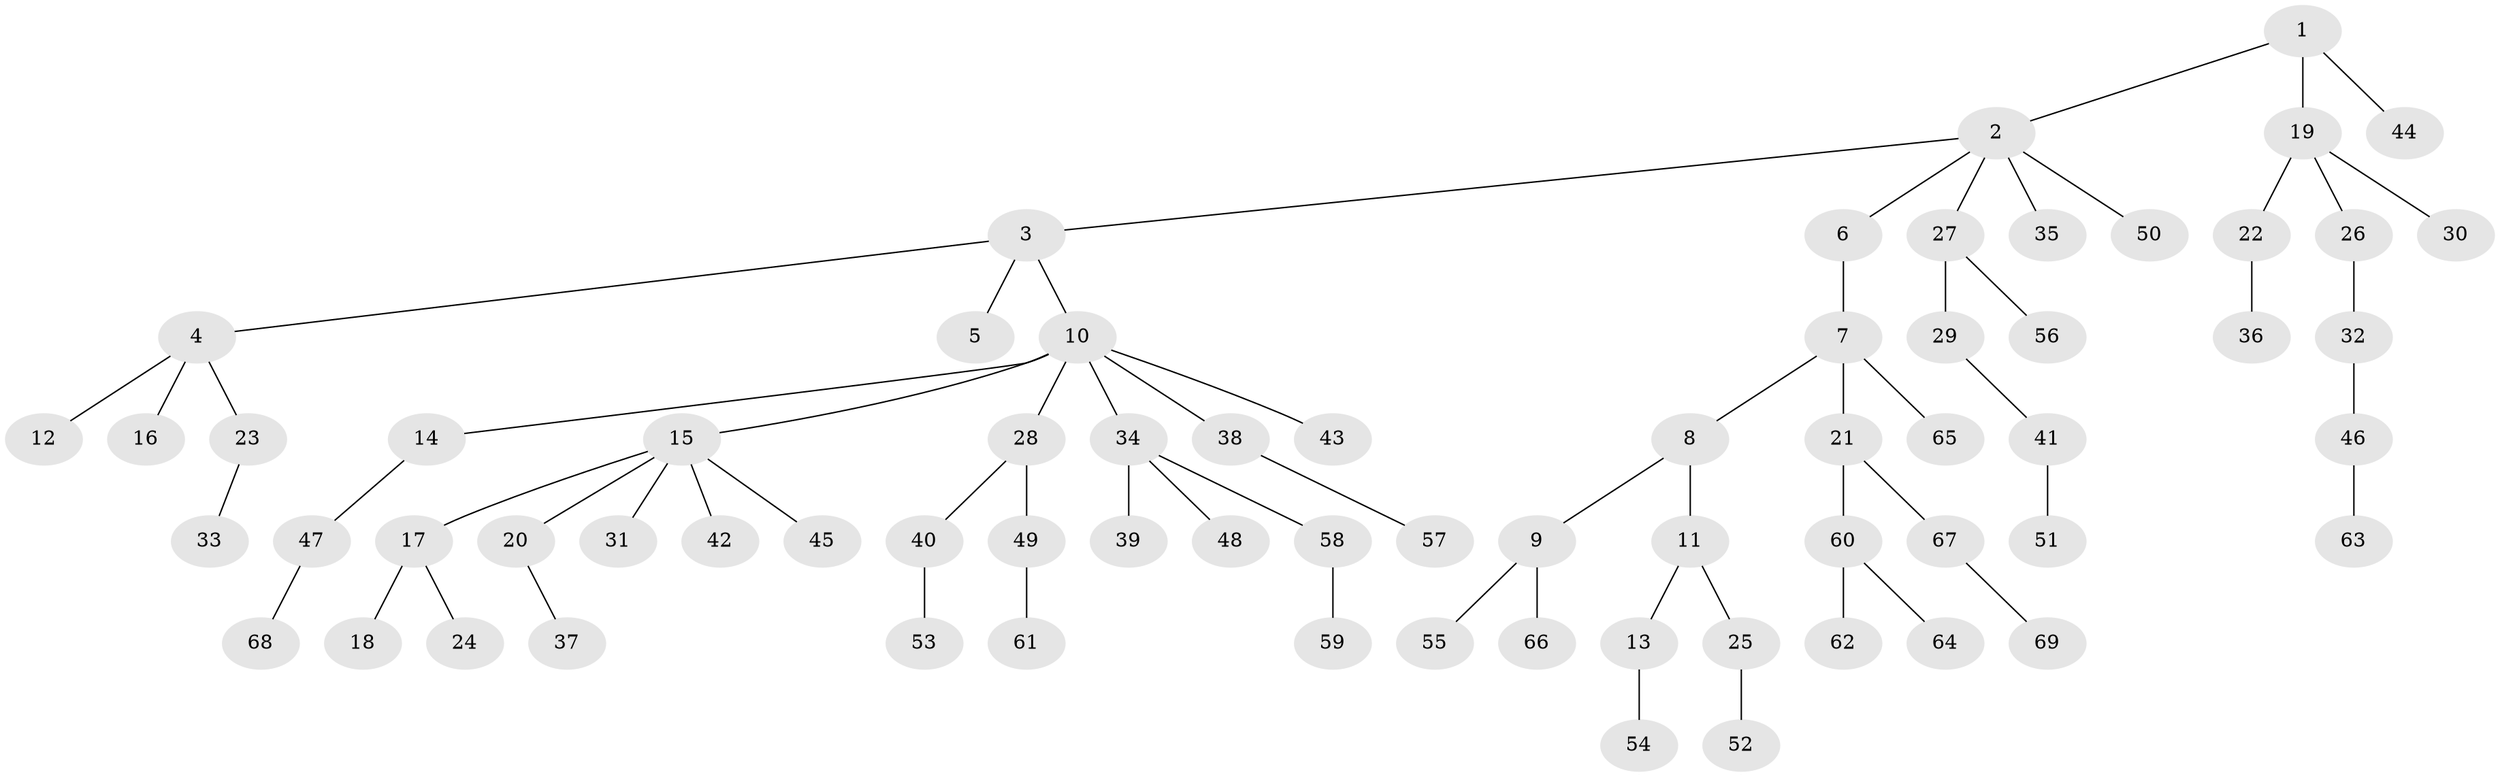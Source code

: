 // coarse degree distribution, {1: 0.5833333333333334, 6: 0.020833333333333332, 2: 0.3125, 4: 0.020833333333333332, 3: 0.041666666666666664, 20: 0.020833333333333332}
// Generated by graph-tools (version 1.1) at 2025/56/03/04/25 21:56:20]
// undirected, 69 vertices, 68 edges
graph export_dot {
graph [start="1"]
  node [color=gray90,style=filled];
  1;
  2;
  3;
  4;
  5;
  6;
  7;
  8;
  9;
  10;
  11;
  12;
  13;
  14;
  15;
  16;
  17;
  18;
  19;
  20;
  21;
  22;
  23;
  24;
  25;
  26;
  27;
  28;
  29;
  30;
  31;
  32;
  33;
  34;
  35;
  36;
  37;
  38;
  39;
  40;
  41;
  42;
  43;
  44;
  45;
  46;
  47;
  48;
  49;
  50;
  51;
  52;
  53;
  54;
  55;
  56;
  57;
  58;
  59;
  60;
  61;
  62;
  63;
  64;
  65;
  66;
  67;
  68;
  69;
  1 -- 2;
  1 -- 19;
  1 -- 44;
  2 -- 3;
  2 -- 6;
  2 -- 27;
  2 -- 35;
  2 -- 50;
  3 -- 4;
  3 -- 5;
  3 -- 10;
  4 -- 12;
  4 -- 16;
  4 -- 23;
  6 -- 7;
  7 -- 8;
  7 -- 21;
  7 -- 65;
  8 -- 9;
  8 -- 11;
  9 -- 55;
  9 -- 66;
  10 -- 14;
  10 -- 15;
  10 -- 28;
  10 -- 34;
  10 -- 38;
  10 -- 43;
  11 -- 13;
  11 -- 25;
  13 -- 54;
  14 -- 47;
  15 -- 17;
  15 -- 20;
  15 -- 31;
  15 -- 42;
  15 -- 45;
  17 -- 18;
  17 -- 24;
  19 -- 22;
  19 -- 26;
  19 -- 30;
  20 -- 37;
  21 -- 60;
  21 -- 67;
  22 -- 36;
  23 -- 33;
  25 -- 52;
  26 -- 32;
  27 -- 29;
  27 -- 56;
  28 -- 40;
  28 -- 49;
  29 -- 41;
  32 -- 46;
  34 -- 39;
  34 -- 48;
  34 -- 58;
  38 -- 57;
  40 -- 53;
  41 -- 51;
  46 -- 63;
  47 -- 68;
  49 -- 61;
  58 -- 59;
  60 -- 62;
  60 -- 64;
  67 -- 69;
}
